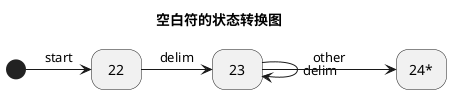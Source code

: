 @startuml

title 空白符的状态转换图

hide empty description

state "24*" as 24

[*] -> 22: start
22 -> 23: delim
23 -> 23: delim
23 -> 24: other

@enduml